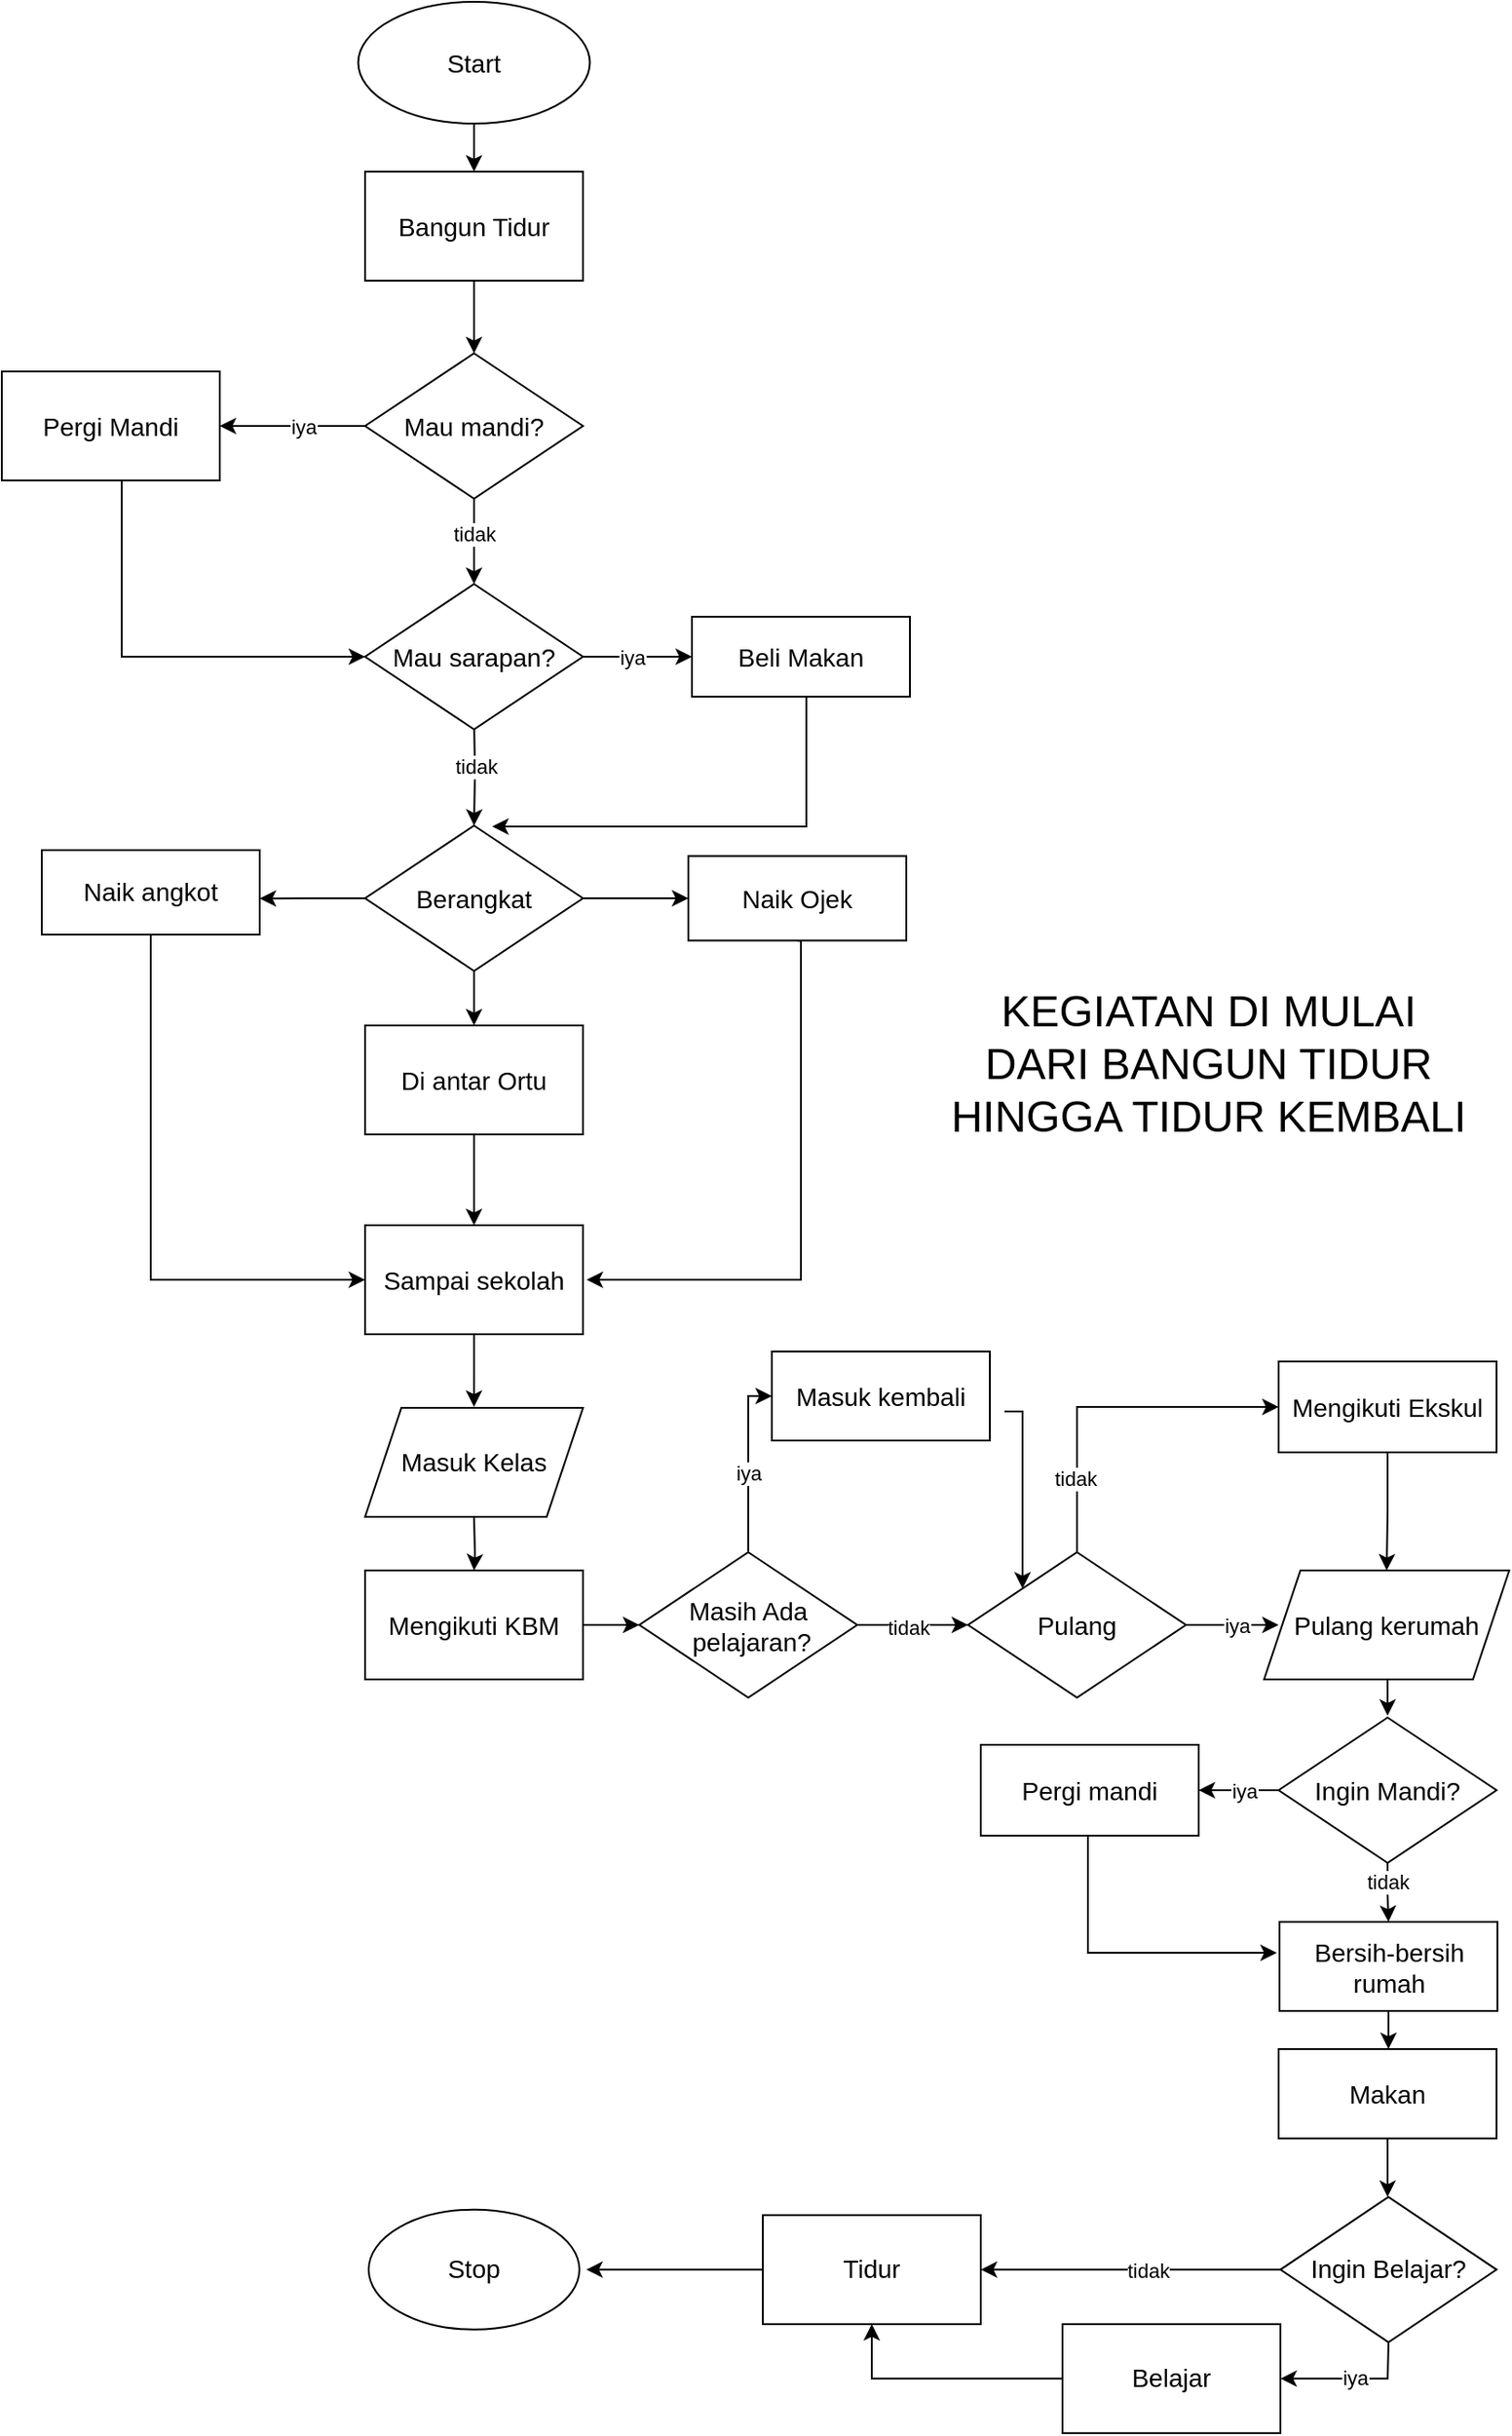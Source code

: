 <mxfile version="21.6.8" type="device">
  <diagram name="Page-1" id="Tz7UroNs2jmC1UGhKc1i">
    <mxGraphModel dx="978" dy="591" grid="0" gridSize="10" guides="1" tooltips="1" connect="1" arrows="1" fold="1" page="1" pageScale="1" pageWidth="850" pageHeight="1400" background="#FFFFFF" math="0" shadow="0">
      <root>
        <mxCell id="0" />
        <mxCell id="1" parent="0" />
        <mxCell id="VL73FT_dD9bjx3zrgbGM-1" value="" style="ellipse;whiteSpace=wrap;html=1;strokeColor=#000000;shadow=0;" parent="1" vertex="1">
          <mxGeometry x="204.25" y="33" width="127.51" height="67" as="geometry" />
        </mxCell>
        <mxCell id="VL73FT_dD9bjx3zrgbGM-9" style="edgeStyle=orthogonalEdgeStyle;rounded=0;orthogonalLoop=1;jettySize=auto;html=1;exitX=0.5;exitY=1;exitDx=0;exitDy=0;exitPerimeter=0;fontSize=14;" parent="1" source="VL73FT_dD9bjx3zrgbGM-1" edge="1">
          <mxGeometry relative="1" as="geometry">
            <mxPoint x="268" y="126.5" as="targetPoint" />
            <mxPoint x="268" y="106.5" as="sourcePoint" />
          </mxGeometry>
        </mxCell>
        <mxCell id="VL73FT_dD9bjx3zrgbGM-2" value="Start" style="text;html=1;strokeColor=none;fillColor=none;align=center;verticalAlign=middle;whiteSpace=wrap;rounded=0;fontSize=14;shadow=0;" parent="1" vertex="1">
          <mxGeometry x="237.99" y="54" width="60" height="25" as="geometry" />
        </mxCell>
        <mxCell id="mzOysROapLxIK4cHnLmO-3" style="edgeStyle=orthogonalEdgeStyle;rounded=0;orthogonalLoop=1;jettySize=auto;html=1;exitX=0.5;exitY=1;exitDx=0;exitDy=0;fontSize=14;" parent="1" source="mzOysROapLxIK4cHnLmO-2" edge="1">
          <mxGeometry relative="1" as="geometry">
            <mxPoint x="268" y="226.5" as="targetPoint" />
          </mxGeometry>
        </mxCell>
        <mxCell id="mzOysROapLxIK4cHnLmO-2" value="Bangun Tidur" style="rounded=0;whiteSpace=wrap;html=1;fontSize=14;" parent="1" vertex="1">
          <mxGeometry x="208" y="126.5" width="120" height="60" as="geometry" />
        </mxCell>
        <mxCell id="mzOysROapLxIK4cHnLmO-6" style="edgeStyle=orthogonalEdgeStyle;rounded=0;orthogonalLoop=1;jettySize=auto;html=1;exitX=0.5;exitY=1;exitDx=0;exitDy=0;fontSize=14;" parent="1" source="mzOysROapLxIK4cHnLmO-4" target="mzOysROapLxIK4cHnLmO-7" edge="1">
          <mxGeometry relative="1" as="geometry">
            <mxPoint x="268" y="346.5" as="targetPoint" />
          </mxGeometry>
        </mxCell>
        <mxCell id="FRlxXWztuN7F2WXsLPxa-32" value="tidak" style="edgeLabel;html=1;align=center;verticalAlign=middle;resizable=0;points=[];" vertex="1" connectable="0" parent="mzOysROapLxIK4cHnLmO-6">
          <mxGeometry x="-0.494" y="-2" relative="1" as="geometry">
            <mxPoint x="2" y="7" as="offset" />
          </mxGeometry>
        </mxCell>
        <mxCell id="FRlxXWztuN7F2WXsLPxa-5" value="" style="edgeStyle=orthogonalEdgeStyle;rounded=0;orthogonalLoop=1;jettySize=auto;html=1;" edge="1" parent="1" source="mzOysROapLxIK4cHnLmO-4" target="FRlxXWztuN7F2WXsLPxa-4">
          <mxGeometry relative="1" as="geometry" />
        </mxCell>
        <mxCell id="FRlxXWztuN7F2WXsLPxa-31" value="iya" style="edgeLabel;html=1;align=center;verticalAlign=middle;resizable=0;points=[];" vertex="1" connectable="0" parent="FRlxXWztuN7F2WXsLPxa-5">
          <mxGeometry x="-0.14" y="2" relative="1" as="geometry">
            <mxPoint y="-2" as="offset" />
          </mxGeometry>
        </mxCell>
        <mxCell id="mzOysROapLxIK4cHnLmO-4" value="Mau mandi?" style="rhombus;whiteSpace=wrap;html=1;fontSize=14;" parent="1" vertex="1">
          <mxGeometry x="208" y="226.5" width="120" height="80" as="geometry" />
        </mxCell>
        <mxCell id="mzOysROapLxIK4cHnLmO-10" style="edgeStyle=orthogonalEdgeStyle;rounded=0;orthogonalLoop=1;jettySize=auto;html=1;exitX=1;exitY=0.5;exitDx=0;exitDy=0;entryX=0;entryY=0.5;entryDx=0;entryDy=0;fontSize=14;" parent="1" source="mzOysROapLxIK4cHnLmO-7" target="mzOysROapLxIK4cHnLmO-9" edge="1">
          <mxGeometry relative="1" as="geometry">
            <mxPoint x="384" y="393.5" as="targetPoint" />
          </mxGeometry>
        </mxCell>
        <mxCell id="FRlxXWztuN7F2WXsLPxa-30" value="iya" style="edgeLabel;html=1;align=center;verticalAlign=middle;resizable=0;points=[];" vertex="1" connectable="0" parent="mzOysROapLxIK4cHnLmO-10">
          <mxGeometry x="-0.12" relative="1" as="geometry">
            <mxPoint as="offset" />
          </mxGeometry>
        </mxCell>
        <mxCell id="mzOysROapLxIK4cHnLmO-11" style="edgeStyle=orthogonalEdgeStyle;rounded=0;orthogonalLoop=1;jettySize=auto;html=1;fontSize=14;entryX=0.5;entryY=0;entryDx=0;entryDy=0;" parent="1" edge="1" target="mzOysROapLxIK4cHnLmO-21">
          <mxGeometry relative="1" as="geometry">
            <mxPoint x="268" y="479" as="targetPoint" />
            <mxPoint x="268" y="426.5" as="sourcePoint" />
          </mxGeometry>
        </mxCell>
        <mxCell id="FRlxXWztuN7F2WXsLPxa-29" value="tidak" style="edgeLabel;html=1;align=center;verticalAlign=middle;resizable=0;points=[];" vertex="1" connectable="0" parent="mzOysROapLxIK4cHnLmO-11">
          <mxGeometry x="-0.104" relative="1" as="geometry">
            <mxPoint as="offset" />
          </mxGeometry>
        </mxCell>
        <mxCell id="mzOysROapLxIK4cHnLmO-7" value="Mau sarapan?" style="rhombus;whiteSpace=wrap;html=1;fontSize=14;" parent="1" vertex="1">
          <mxGeometry x="208" y="353.5" width="120" height="80" as="geometry" />
        </mxCell>
        <mxCell id="qPbXcN-6oOQ1a__azyvp-30" style="edgeStyle=elbowEdgeStyle;rounded=0;orthogonalLoop=1;jettySize=auto;html=1;exitX=0.5;exitY=1;exitDx=0;exitDy=0;" parent="1" edge="1" source="mzOysROapLxIK4cHnLmO-9">
          <mxGeometry relative="1" as="geometry">
            <mxPoint x="278" y="487" as="targetPoint" />
            <mxPoint x="449" y="406.52" as="sourcePoint" />
            <Array as="points">
              <mxPoint x="450.96" y="460.02" />
            </Array>
          </mxGeometry>
        </mxCell>
        <mxCell id="mzOysROapLxIK4cHnLmO-9" value="Beli Makan" style="rounded=0;whiteSpace=wrap;html=1;fontSize=14;" parent="1" vertex="1">
          <mxGeometry x="388" y="371.5" width="120" height="44" as="geometry" />
        </mxCell>
        <mxCell id="mzOysROapLxIK4cHnLmO-34" value="" style="edgeStyle=orthogonalEdgeStyle;rounded=0;orthogonalLoop=1;jettySize=auto;html=1;entryX=0.5;entryY=0;entryDx=0;entryDy=0;fontSize=14;" parent="1" source="mzOysROapLxIK4cHnLmO-14" target="mzOysROapLxIK4cHnLmO-37" edge="1">
          <mxGeometry relative="1" as="geometry">
            <mxPoint x="268" y="696.5" as="targetPoint" />
          </mxGeometry>
        </mxCell>
        <mxCell id="mzOysROapLxIK4cHnLmO-14" value="Di antar Ortu" style="rounded=0;whiteSpace=wrap;html=1;fontSize=14;" parent="1" vertex="1">
          <mxGeometry x="208" y="596.5" width="120" height="60" as="geometry" />
        </mxCell>
        <mxCell id="mzOysROapLxIK4cHnLmO-17" style="edgeStyle=orthogonalEdgeStyle;rounded=0;orthogonalLoop=1;jettySize=auto;html=1;exitX=0.5;exitY=1;exitDx=0;exitDy=0;fontSize=14;" parent="1" target="mzOysROapLxIK4cHnLmO-18" edge="1">
          <mxGeometry relative="1" as="geometry">
            <mxPoint x="268.304" y="896.5" as="targetPoint" />
            <mxPoint x="267.994" y="866.5" as="sourcePoint" />
          </mxGeometry>
        </mxCell>
        <mxCell id="qPbXcN-6oOQ1a__azyvp-28" style="edgeStyle=elbowEdgeStyle;rounded=0;orthogonalLoop=1;jettySize=auto;html=1;exitX=1;exitY=0.5;exitDx=0;exitDy=0;entryX=0;entryY=0.5;entryDx=0;entryDy=0;" parent="1" source="mzOysROapLxIK4cHnLmO-18" target="mzOysROapLxIK4cHnLmO-46" edge="1">
          <mxGeometry relative="1" as="geometry" />
        </mxCell>
        <mxCell id="mzOysROapLxIK4cHnLmO-18" value="Mengikuti KBM" style="rounded=0;whiteSpace=wrap;html=1;fontSize=14;" parent="1" vertex="1">
          <mxGeometry x="208.004" y="896.5" width="120" height="60" as="geometry" />
        </mxCell>
        <mxCell id="mzOysROapLxIK4cHnLmO-27" style="edgeStyle=orthogonalEdgeStyle;rounded=0;orthogonalLoop=1;jettySize=auto;html=1;entryX=0;entryY=0.5;entryDx=0;entryDy=0;fontSize=14;" parent="1" source="mzOysROapLxIK4cHnLmO-21" target="mzOysROapLxIK4cHnLmO-29" edge="1">
          <mxGeometry relative="1" as="geometry">
            <mxPoint x="390" y="526.5" as="targetPoint" />
          </mxGeometry>
        </mxCell>
        <mxCell id="mzOysROapLxIK4cHnLmO-28" style="edgeStyle=orthogonalEdgeStyle;rounded=0;orthogonalLoop=1;jettySize=auto;html=1;exitX=0;exitY=0.5;exitDx=0;exitDy=0;fontSize=14;" parent="1" source="mzOysROapLxIK4cHnLmO-21" edge="1">
          <mxGeometry relative="1" as="geometry">
            <mxPoint x="150" y="526.63" as="targetPoint" />
          </mxGeometry>
        </mxCell>
        <mxCell id="mzOysROapLxIK4cHnLmO-32" style="edgeStyle=orthogonalEdgeStyle;rounded=0;orthogonalLoop=1;jettySize=auto;html=1;exitX=0.5;exitY=1;exitDx=0;exitDy=0;entryX=0.5;entryY=0;entryDx=0;entryDy=0;fontSize=14;" parent="1" source="mzOysROapLxIK4cHnLmO-21" target="mzOysROapLxIK4cHnLmO-14" edge="1">
          <mxGeometry relative="1" as="geometry" />
        </mxCell>
        <mxCell id="mzOysROapLxIK4cHnLmO-21" value="Berangkat" style="rhombus;whiteSpace=wrap;html=1;fontSize=14;" parent="1" vertex="1">
          <mxGeometry x="208" y="486.5" width="120" height="80" as="geometry" />
        </mxCell>
        <mxCell id="mzOysROapLxIK4cHnLmO-40" style="edgeStyle=orthogonalEdgeStyle;rounded=0;orthogonalLoop=1;jettySize=auto;html=1;exitX=0.5;exitY=1;exitDx=0;exitDy=0;fontSize=14;" parent="1" source="mzOysROapLxIK4cHnLmO-29" edge="1">
          <mxGeometry relative="1" as="geometry">
            <mxPoint x="330" y="736.5" as="targetPoint" />
            <Array as="points">
              <mxPoint x="448" y="736.5" />
            </Array>
          </mxGeometry>
        </mxCell>
        <mxCell id="mzOysROapLxIK4cHnLmO-29" value="Naik Ojek" style="rounded=0;whiteSpace=wrap;html=1;fontSize=14;" parent="1" vertex="1">
          <mxGeometry x="386" y="503.25" width="120" height="46.5" as="geometry" />
        </mxCell>
        <mxCell id="mzOysROapLxIK4cHnLmO-33" style="edgeStyle=orthogonalEdgeStyle;rounded=0;orthogonalLoop=1;jettySize=auto;html=1;exitX=0.5;exitY=1;exitDx=0;exitDy=0;entryX=0;entryY=0.5;entryDx=0;entryDy=0;fontSize=14;" parent="1" source="mzOysROapLxIK4cHnLmO-31" target="mzOysROapLxIK4cHnLmO-37" edge="1">
          <mxGeometry relative="1" as="geometry">
            <mxPoint x="200" y="736.5" as="targetPoint" />
            <mxPoint x="89.57" y="556.5" as="sourcePoint" />
            <Array as="points">
              <mxPoint x="90" y="737" />
            </Array>
          </mxGeometry>
        </mxCell>
        <mxCell id="mzOysROapLxIK4cHnLmO-31" value="Naik angkot" style="rounded=0;whiteSpace=wrap;html=1;fontSize=14;" parent="1" vertex="1">
          <mxGeometry x="30" y="500" width="120" height="46.5" as="geometry" />
        </mxCell>
        <mxCell id="mzOysROapLxIK4cHnLmO-41" style="edgeStyle=orthogonalEdgeStyle;rounded=0;orthogonalLoop=1;jettySize=auto;html=1;exitX=0.5;exitY=1;exitDx=0;exitDy=0;entryX=0.5;entryY=0;entryDx=0;entryDy=0;fontSize=14;" parent="1" source="mzOysROapLxIK4cHnLmO-37" edge="1">
          <mxGeometry relative="1" as="geometry">
            <mxPoint x="267.994" y="806.5" as="targetPoint" />
          </mxGeometry>
        </mxCell>
        <mxCell id="mzOysROapLxIK4cHnLmO-37" value="Sampai sekolah" style="rounded=0;whiteSpace=wrap;html=1;fontSize=14;" parent="1" vertex="1">
          <mxGeometry x="208" y="706.5" width="120" height="60" as="geometry" />
        </mxCell>
        <mxCell id="mzOysROapLxIK4cHnLmO-47" style="edgeStyle=orthogonalEdgeStyle;rounded=0;orthogonalLoop=1;jettySize=auto;html=1;entryX=0;entryY=0.5;entryDx=0;entryDy=0;fontSize=14;" parent="1" target="mzOysROapLxIK4cHnLmO-48" edge="1">
          <mxGeometry relative="1" as="geometry">
            <mxPoint x="421.94" y="813.46" as="targetPoint" />
            <Array as="points">
              <mxPoint x="419" y="801" />
            </Array>
            <mxPoint x="419" y="886" as="sourcePoint" />
          </mxGeometry>
        </mxCell>
        <mxCell id="FRlxXWztuN7F2WXsLPxa-22" value="iya" style="edgeLabel;html=1;align=center;verticalAlign=middle;resizable=0;points=[];" vertex="1" connectable="0" parent="mzOysROapLxIK4cHnLmO-47">
          <mxGeometry x="-0.129" relative="1" as="geometry">
            <mxPoint as="offset" />
          </mxGeometry>
        </mxCell>
        <mxCell id="qPbXcN-6oOQ1a__azyvp-21" style="edgeStyle=elbowEdgeStyle;rounded=0;orthogonalLoop=1;jettySize=auto;html=1;exitX=1;exitY=0.5;exitDx=0;exitDy=0;elbow=vertical;" parent="1" source="mzOysROapLxIK4cHnLmO-46" edge="1">
          <mxGeometry relative="1" as="geometry">
            <mxPoint x="540" y="926.5" as="targetPoint" />
          </mxGeometry>
        </mxCell>
        <mxCell id="FRlxXWztuN7F2WXsLPxa-23" value="tidak" style="edgeLabel;html=1;align=center;verticalAlign=middle;resizable=0;points=[];" vertex="1" connectable="0" parent="qPbXcN-6oOQ1a__azyvp-21">
          <mxGeometry x="0.25" y="-1" relative="1" as="geometry">
            <mxPoint x="-10" as="offset" />
          </mxGeometry>
        </mxCell>
        <mxCell id="mzOysROapLxIK4cHnLmO-46" value="Masih Ada&lt;br style=&quot;font-size: 14px;&quot;&gt;&amp;nbsp;pelajaran?" style="rhombus;whiteSpace=wrap;html=1;fontSize=14;" parent="1" vertex="1">
          <mxGeometry x="359" y="886.5" width="120" height="80" as="geometry" />
        </mxCell>
        <mxCell id="mzOysROapLxIK4cHnLmO-50" style="edgeStyle=orthogonalEdgeStyle;rounded=0;orthogonalLoop=1;jettySize=auto;html=1;fontSize=14;entryX=0;entryY=0;entryDx=0;entryDy=0;" parent="1" target="qPbXcN-6oOQ1a__azyvp-39" edge="1">
          <mxGeometry relative="1" as="geometry">
            <mxPoint x="560.02" y="907.654" as="targetPoint" />
            <Array as="points">
              <mxPoint x="570" y="809" />
            </Array>
            <mxPoint x="560.003" y="809" as="sourcePoint" />
          </mxGeometry>
        </mxCell>
        <mxCell id="mzOysROapLxIK4cHnLmO-48" value="Masuk kembali" style="rounded=0;whiteSpace=wrap;html=1;fontSize=14;" parent="1" vertex="1">
          <mxGeometry x="432" y="776" width="120" height="49" as="geometry" />
        </mxCell>
        <mxCell id="mzOysROapLxIK4cHnLmO-55" value="" style="edgeStyle=orthogonalEdgeStyle;rounded=0;orthogonalLoop=1;jettySize=auto;html=1;fontSize=14;exitX=1;exitY=0.5;exitDx=0;exitDy=0;entryX=0;entryY=0.5;entryDx=0;entryDy=0;" parent="1" source="qPbXcN-6oOQ1a__azyvp-39" edge="1">
          <mxGeometry relative="1" as="geometry">
            <mxPoint x="677" y="926.5" as="sourcePoint" />
            <mxPoint x="711" y="926.5" as="targetPoint" />
            <Array as="points" />
          </mxGeometry>
        </mxCell>
        <mxCell id="FRlxXWztuN7F2WXsLPxa-21" value="iya" style="edgeLabel;html=1;align=center;verticalAlign=middle;resizable=0;points=[];" vertex="1" connectable="0" parent="mzOysROapLxIK4cHnLmO-55">
          <mxGeometry x="0.082" relative="1" as="geometry">
            <mxPoint as="offset" />
          </mxGeometry>
        </mxCell>
        <mxCell id="qPbXcN-6oOQ1a__azyvp-36" style="edgeStyle=elbowEdgeStyle;rounded=0;orthogonalLoop=1;jettySize=auto;html=1;exitX=0.5;exitY=0;exitDx=0;exitDy=0;entryX=0;entryY=0.5;entryDx=0;entryDy=0;" parent="1" target="qPbXcN-6oOQ1a__azyvp-37" edge="1">
          <mxGeometry relative="1" as="geometry">
            <mxPoint x="642" y="804.5" as="targetPoint" />
            <mxPoint x="600" y="894.5" as="sourcePoint" />
            <Array as="points">
              <mxPoint x="600" y="848.5" />
              <mxPoint x="605.5" y="834.5" />
            </Array>
          </mxGeometry>
        </mxCell>
        <mxCell id="FRlxXWztuN7F2WXsLPxa-20" value="tidak" style="edgeLabel;html=1;align=center;verticalAlign=middle;resizable=0;points=[];" vertex="1" connectable="0" parent="qPbXcN-6oOQ1a__azyvp-36">
          <mxGeometry x="-0.44" y="1" relative="1" as="geometry">
            <mxPoint y="7" as="offset" />
          </mxGeometry>
        </mxCell>
        <mxCell id="mzOysROapLxIK4cHnLmO-54" value="Stop" style="ellipse;whiteSpace=wrap;html=1;rounded=0;fontSize=14;" parent="1" vertex="1">
          <mxGeometry x="210" y="1248.4" width="116" height="66" as="geometry" />
        </mxCell>
        <mxCell id="qPbXcN-6oOQ1a__azyvp-23" value="&lt;span style=&quot;font-size: 24px;&quot;&gt;KEGIATAN DI MULAI&lt;br&gt;DARI BANGUN TIDUR &lt;br&gt;HINGGA TIDUR KEMBALI&lt;/span&gt;" style="text;html=1;align=center;verticalAlign=middle;resizable=0;points=[];autosize=1;strokeColor=none;fillColor=none;fontSize=18;" parent="1" vertex="1">
          <mxGeometry x="521" y="569" width="302" height="98" as="geometry" />
        </mxCell>
        <mxCell id="qPbXcN-6oOQ1a__azyvp-50" style="edgeStyle=elbowEdgeStyle;rounded=0;orthogonalLoop=1;jettySize=auto;html=1;exitX=0.5;exitY=0;exitDx=0;exitDy=0;fontSize=14;" parent="1" edge="1" source="qPbXcN-6oOQ1a__azyvp-31">
          <mxGeometry relative="1" as="geometry">
            <mxPoint x="710" y="1107" as="targetPoint" />
            <mxPoint x="610" y="1046.5" as="sourcePoint" />
            <Array as="points">
              <mxPoint x="606" y="1073" />
            </Array>
          </mxGeometry>
        </mxCell>
        <mxCell id="qPbXcN-6oOQ1a__azyvp-31" value="Pergi mandi" style="rounded=0;whiteSpace=wrap;html=1;direction=west;fontSize=14;" parent="1" vertex="1">
          <mxGeometry x="547" y="992.5" width="120" height="50" as="geometry" />
        </mxCell>
        <mxCell id="qPbXcN-6oOQ1a__azyvp-49" style="edgeStyle=elbowEdgeStyle;rounded=0;orthogonalLoop=1;jettySize=auto;html=1;exitX=0.5;exitY=1;exitDx=0;exitDy=0;entryX=0.5;entryY=0;entryDx=0;entryDy=0;fontSize=14;elbow=vertical;" parent="1" source="qPbXcN-6oOQ1a__azyvp-32" target="qPbXcN-6oOQ1a__azyvp-45" edge="1">
          <mxGeometry relative="1" as="geometry" />
        </mxCell>
        <mxCell id="FRlxXWztuN7F2WXsLPxa-26" value="tidak" style="edgeLabel;html=1;align=center;verticalAlign=middle;resizable=0;points=[];" vertex="1" connectable="0" parent="qPbXcN-6oOQ1a__azyvp-49">
          <mxGeometry x="-0.358" relative="1" as="geometry">
            <mxPoint as="offset" />
          </mxGeometry>
        </mxCell>
        <mxCell id="FRlxXWztuN7F2WXsLPxa-24" value="" style="edgeStyle=orthogonalEdgeStyle;rounded=0;orthogonalLoop=1;jettySize=auto;html=1;" edge="1" parent="1" source="qPbXcN-6oOQ1a__azyvp-32" target="qPbXcN-6oOQ1a__azyvp-31">
          <mxGeometry relative="1" as="geometry" />
        </mxCell>
        <mxCell id="FRlxXWztuN7F2WXsLPxa-25" value="iya" style="edgeLabel;html=1;align=center;verticalAlign=middle;resizable=0;points=[];" vertex="1" connectable="0" parent="FRlxXWztuN7F2WXsLPxa-24">
          <mxGeometry x="-0.025" y="1" relative="1" as="geometry">
            <mxPoint x="2" y="-1" as="offset" />
          </mxGeometry>
        </mxCell>
        <mxCell id="qPbXcN-6oOQ1a__azyvp-32" value="Ingin Mandi?" style="rhombus;whiteSpace=wrap;html=1;fontSize=14;" parent="1" vertex="1">
          <mxGeometry x="711" y="977.5" width="120" height="80" as="geometry" />
        </mxCell>
        <mxCell id="FRlxXWztuN7F2WXsLPxa-10" value="" style="edgeStyle=orthogonalEdgeStyle;rounded=0;orthogonalLoop=1;jettySize=auto;html=1;" edge="1" parent="1" source="qPbXcN-6oOQ1a__azyvp-37" target="FRlxXWztuN7F2WXsLPxa-9">
          <mxGeometry relative="1" as="geometry" />
        </mxCell>
        <mxCell id="qPbXcN-6oOQ1a__azyvp-37" value="&lt;font style=&quot;font-size: 14px;&quot;&gt;Mengikuti Ekskul&lt;/font&gt;" style="rounded=0;whiteSpace=wrap;html=1;" parent="1" vertex="1">
          <mxGeometry x="711" y="781.5" width="120" height="50" as="geometry" />
        </mxCell>
        <mxCell id="qPbXcN-6oOQ1a__azyvp-39" value="Pulang" style="rhombus;whiteSpace=wrap;html=1;fontSize=14;" parent="1" vertex="1">
          <mxGeometry x="540" y="886.5" width="120" height="80" as="geometry" />
        </mxCell>
        <mxCell id="qPbXcN-6oOQ1a__azyvp-48" style="edgeStyle=elbowEdgeStyle;rounded=0;orthogonalLoop=1;jettySize=auto;html=1;exitX=0.5;exitY=1;exitDx=0;exitDy=0;fontSize=14;" parent="1" edge="1">
          <mxGeometry relative="1" as="geometry">
            <mxPoint x="771" y="976.5" as="targetPoint" />
            <mxPoint x="771" y="951.5" as="sourcePoint" />
          </mxGeometry>
        </mxCell>
        <mxCell id="qPbXcN-6oOQ1a__azyvp-51" style="edgeStyle=elbowEdgeStyle;rounded=0;orthogonalLoop=1;jettySize=auto;html=1;exitX=0.5;exitY=1;exitDx=0;exitDy=0;fontSize=14;" parent="1" source="qPbXcN-6oOQ1a__azyvp-45" target="qPbXcN-6oOQ1a__azyvp-52" edge="1">
          <mxGeometry relative="1" as="geometry">
            <mxPoint x="771.4" y="1171.8" as="targetPoint" />
          </mxGeometry>
        </mxCell>
        <mxCell id="qPbXcN-6oOQ1a__azyvp-45" value="Bersih-bersih rumah" style="rounded=0;whiteSpace=wrap;html=1;fontSize=14;" parent="1" vertex="1">
          <mxGeometry x="711.5" y="1090" width="120" height="49" as="geometry" />
        </mxCell>
        <mxCell id="qPbXcN-6oOQ1a__azyvp-55" style="edgeStyle=elbowEdgeStyle;rounded=0;orthogonalLoop=1;jettySize=auto;html=1;exitX=0.5;exitY=1;exitDx=0;exitDy=0;fontSize=14;" parent="1" source="qPbXcN-6oOQ1a__azyvp-52" edge="1">
          <mxGeometry relative="1" as="geometry">
            <mxPoint x="771.4" y="1241.4" as="targetPoint" />
          </mxGeometry>
        </mxCell>
        <mxCell id="qPbXcN-6oOQ1a__azyvp-52" value="Makan" style="rounded=0;whiteSpace=wrap;html=1;fontSize=14;" parent="1" vertex="1">
          <mxGeometry x="711" y="1160" width="120" height="49.2" as="geometry" />
        </mxCell>
        <mxCell id="qPbXcN-6oOQ1a__azyvp-60" style="edgeStyle=elbowEdgeStyle;rounded=0;orthogonalLoop=1;jettySize=auto;html=1;exitX=0;exitY=0.5;exitDx=0;exitDy=0;entryX=1;entryY=0.5;entryDx=0;entryDy=0;" parent="1" source="qPbXcN-6oOQ1a__azyvp-59" target="qPbXcN-6oOQ1a__azyvp-66" edge="1">
          <mxGeometry relative="1" as="geometry">
            <mxPoint x="530" y="1281" as="targetPoint" />
          </mxGeometry>
        </mxCell>
        <mxCell id="FRlxXWztuN7F2WXsLPxa-27" value="tidak" style="edgeLabel;html=1;align=center;verticalAlign=middle;resizable=0;points=[];" vertex="1" connectable="0" parent="qPbXcN-6oOQ1a__azyvp-60">
          <mxGeometry x="-0.118" relative="1" as="geometry">
            <mxPoint as="offset" />
          </mxGeometry>
        </mxCell>
        <mxCell id="qPbXcN-6oOQ1a__azyvp-61" style="edgeStyle=elbowEdgeStyle;rounded=0;orthogonalLoop=1;jettySize=auto;html=1;exitX=0.5;exitY=1;exitDx=0;exitDy=0;fontSize=14;entryX=1;entryY=0.5;entryDx=0;entryDy=0;" parent="1" source="qPbXcN-6oOQ1a__azyvp-59" target="qPbXcN-6oOQ1a__azyvp-62" edge="1">
          <mxGeometry relative="1" as="geometry">
            <mxPoint x="726" y="1360" as="targetPoint" />
            <mxPoint x="770.54" y="1314.4" as="sourcePoint" />
            <Array as="points">
              <mxPoint x="771.04" y="1337" />
            </Array>
          </mxGeometry>
        </mxCell>
        <mxCell id="FRlxXWztuN7F2WXsLPxa-28" value="iya" style="edgeLabel;html=1;align=center;verticalAlign=middle;resizable=0;points=[];" vertex="1" connectable="0" parent="qPbXcN-6oOQ1a__azyvp-61">
          <mxGeometry x="-0.026" y="-1" relative="1" as="geometry">
            <mxPoint as="offset" />
          </mxGeometry>
        </mxCell>
        <mxCell id="qPbXcN-6oOQ1a__azyvp-59" value="Ingin Belajar?" style="rhombus;whiteSpace=wrap;html=1;fontSize=14;" parent="1" vertex="1">
          <mxGeometry x="712" y="1241.4" width="119" height="80" as="geometry" />
        </mxCell>
        <mxCell id="FRlxXWztuN7F2WXsLPxa-12" value="" style="edgeStyle=orthogonalEdgeStyle;rounded=0;orthogonalLoop=1;jettySize=auto;html=1;" edge="1" parent="1" source="qPbXcN-6oOQ1a__azyvp-62" target="qPbXcN-6oOQ1a__azyvp-66">
          <mxGeometry relative="1" as="geometry">
            <Array as="points">
              <mxPoint x="487" y="1341" />
            </Array>
          </mxGeometry>
        </mxCell>
        <mxCell id="qPbXcN-6oOQ1a__azyvp-62" value="Belajar" style="rounded=0;whiteSpace=wrap;html=1;fontSize=14;" parent="1" vertex="1">
          <mxGeometry x="592" y="1311.4" width="120" height="60" as="geometry" />
        </mxCell>
        <mxCell id="qPbXcN-6oOQ1a__azyvp-68" style="edgeStyle=elbowEdgeStyle;rounded=0;orthogonalLoop=1;jettySize=auto;html=1;exitX=0;exitY=0.5;exitDx=0;exitDy=0;" parent="1" source="qPbXcN-6oOQ1a__azyvp-66" edge="1">
          <mxGeometry relative="1" as="geometry">
            <mxPoint x="329.8" y="1281.4" as="targetPoint" />
          </mxGeometry>
        </mxCell>
        <mxCell id="qPbXcN-6oOQ1a__azyvp-66" value="Tidur" style="rounded=0;whiteSpace=wrap;html=1;fontSize=14;" parent="1" vertex="1">
          <mxGeometry x="427" y="1251.4" width="120" height="60" as="geometry" />
        </mxCell>
        <mxCell id="qPbXcN-6oOQ1a__azyvp-76" style="edgeStyle=elbowEdgeStyle;rounded=0;orthogonalLoop=1;jettySize=auto;html=1;exitX=0.5;exitY=0;exitDx=0;exitDy=0;" parent="1" source="mzOysROapLxIK4cHnLmO-31" target="mzOysROapLxIK4cHnLmO-31" edge="1">
          <mxGeometry relative="1" as="geometry" />
        </mxCell>
        <mxCell id="FRlxXWztuN7F2WXsLPxa-6" style="edgeStyle=orthogonalEdgeStyle;rounded=0;orthogonalLoop=1;jettySize=auto;html=1;entryX=0;entryY=0.5;entryDx=0;entryDy=0;" edge="1" parent="1" source="FRlxXWztuN7F2WXsLPxa-4" target="mzOysROapLxIK4cHnLmO-7">
          <mxGeometry relative="1" as="geometry">
            <Array as="points">
              <mxPoint x="74" y="394" />
            </Array>
          </mxGeometry>
        </mxCell>
        <mxCell id="FRlxXWztuN7F2WXsLPxa-4" value="Pergi Mandi" style="whiteSpace=wrap;html=1;fontSize=14;" vertex="1" parent="1">
          <mxGeometry x="8" y="236.5" width="120" height="60" as="geometry" />
        </mxCell>
        <mxCell id="FRlxXWztuN7F2WXsLPxa-8" value="&lt;font style=&quot;font-size: 14px;&quot;&gt;Masuk Kelas&lt;/font&gt;" style="shape=parallelogram;perimeter=parallelogramPerimeter;whiteSpace=wrap;html=1;fixedSize=1;" vertex="1" parent="1">
          <mxGeometry x="208" y="807" width="120" height="60" as="geometry" />
        </mxCell>
        <mxCell id="FRlxXWztuN7F2WXsLPxa-9" value="&lt;font style=&quot;font-size: 14px;&quot;&gt;Pulang kerumah&lt;/font&gt;" style="shape=parallelogram;perimeter=parallelogramPerimeter;whiteSpace=wrap;html=1;fixedSize=1;" vertex="1" parent="1">
          <mxGeometry x="703" y="896.5" width="135" height="60" as="geometry" />
        </mxCell>
      </root>
    </mxGraphModel>
  </diagram>
</mxfile>
